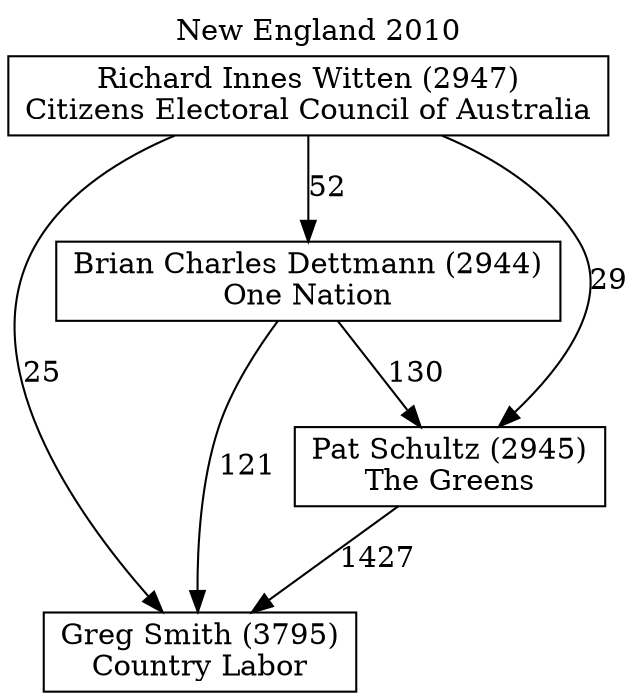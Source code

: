 // House preference flow
digraph "Greg Smith (3795)_New England_2010" {
	graph [label="New England 2010" labelloc=t mclimit=10]
	node [shape=box]
	"Brian Charles Dettmann (2944)" [label="Brian Charles Dettmann (2944)
One Nation"]
	"Greg Smith (3795)" [label="Greg Smith (3795)
Country Labor"]
	"Pat Schultz (2945)" [label="Pat Schultz (2945)
The Greens"]
	"Richard Innes Witten (2947)" [label="Richard Innes Witten (2947)
Citizens Electoral Council of Australia"]
	"Brian Charles Dettmann (2944)" -> "Greg Smith (3795)" [label=121]
	"Brian Charles Dettmann (2944)" -> "Pat Schultz (2945)" [label=130]
	"Pat Schultz (2945)" -> "Greg Smith (3795)" [label=1427]
	"Richard Innes Witten (2947)" -> "Brian Charles Dettmann (2944)" [label=52]
	"Richard Innes Witten (2947)" -> "Greg Smith (3795)" [label=25]
	"Richard Innes Witten (2947)" -> "Pat Schultz (2945)" [label=29]
}
